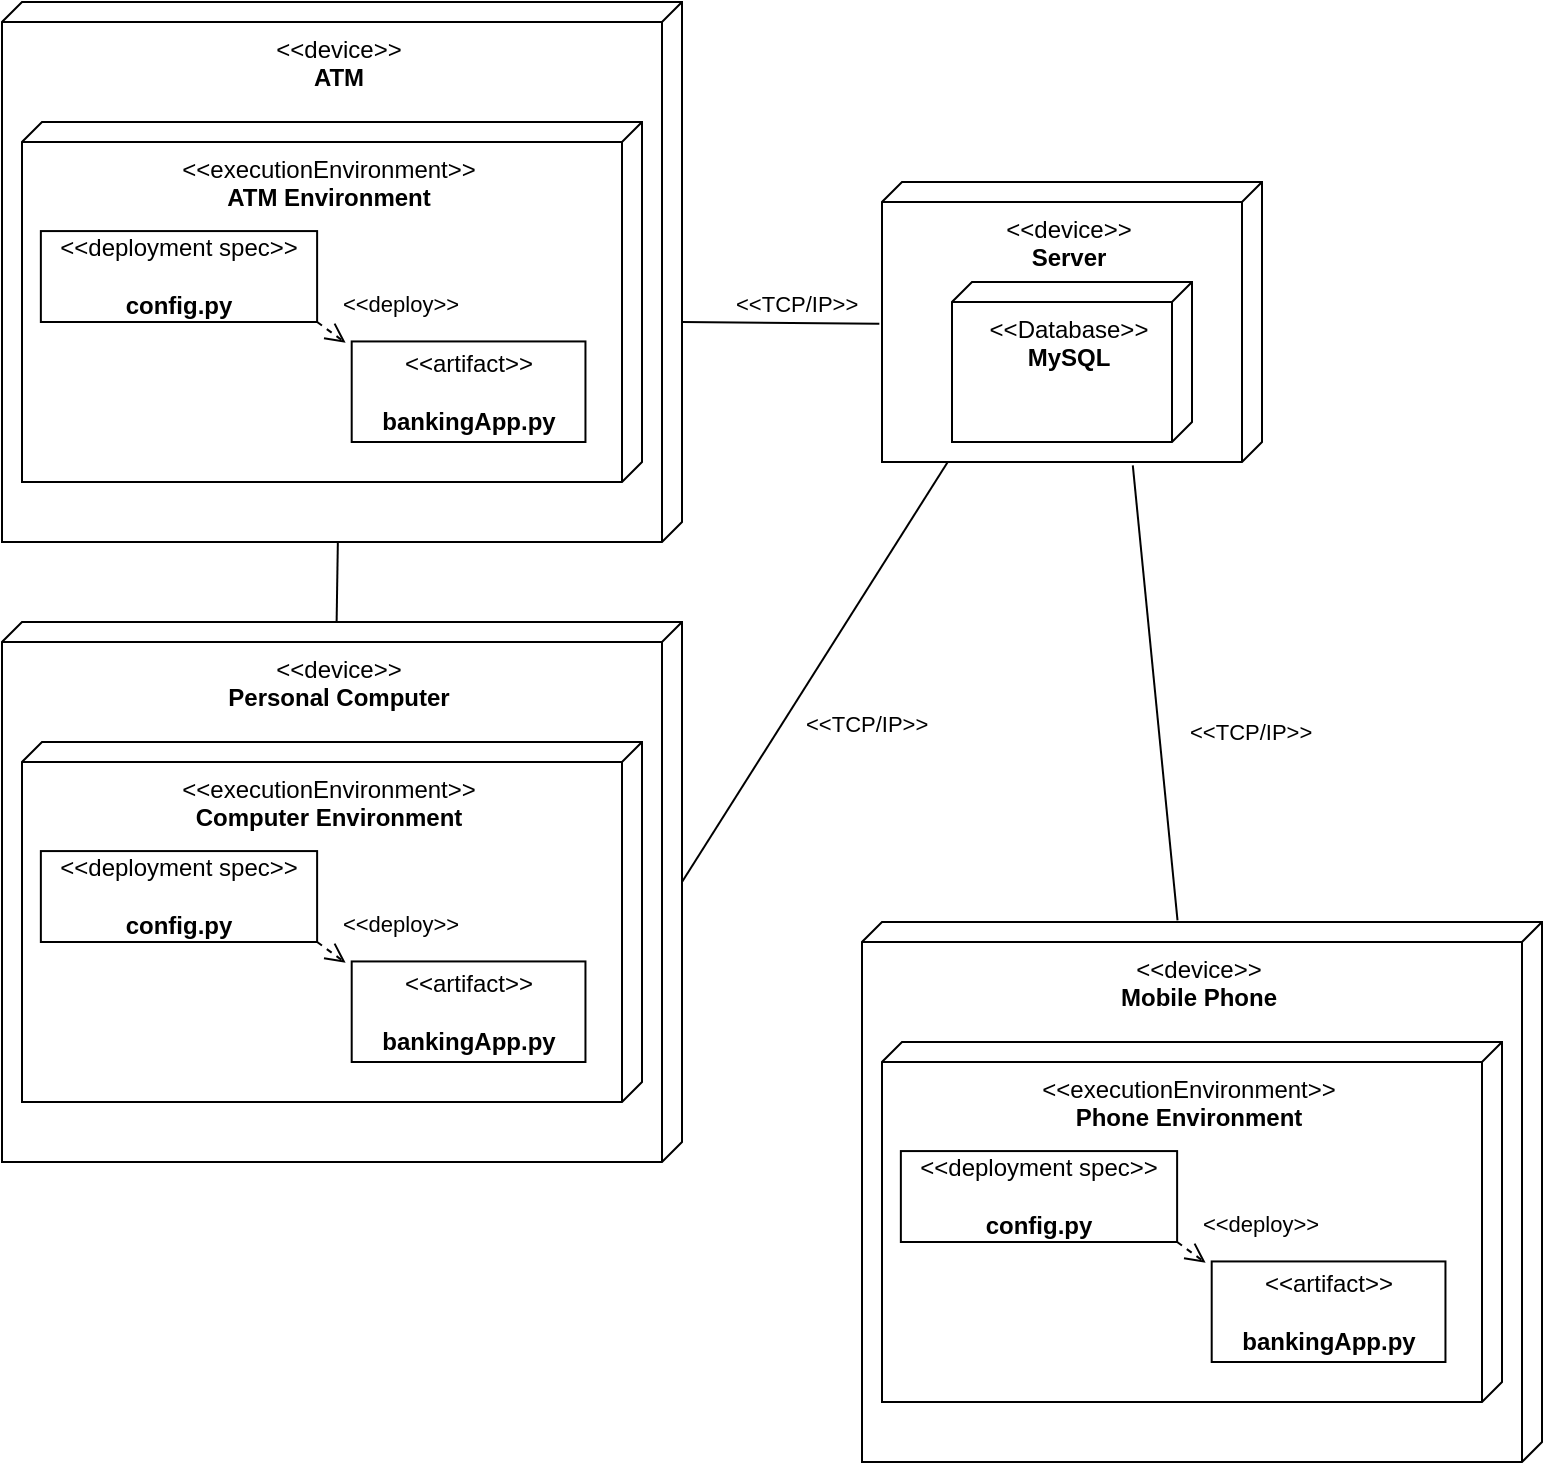 <mxfile>
    <diagram id="dy1ZIlEPAgcs3ACNuQOc" name="Page-1">
        <mxGraphModel dx="1688" dy="960" grid="1" gridSize="10" guides="1" tooltips="1" connect="1" arrows="1" fold="1" page="1" pageScale="1" pageWidth="850" pageHeight="1100" math="0" shadow="0">
            <root>
                <mxCell id="0"/>
                <mxCell id="1" parent="0"/>
                <mxCell id="23" value="" style="edgeStyle=none;html=1;" edge="1" parent="1" source="2" target="12">
                    <mxGeometry relative="1" as="geometry"/>
                </mxCell>
                <mxCell id="2" value="&amp;lt;&amp;lt;device&amp;gt;&amp;gt;&lt;br&gt;&lt;b&gt;ATM&lt;/b&gt;" style="verticalAlign=top;align=center;shape=cube;size=10;direction=south;fontStyle=0;html=1;boundedLbl=1;spacingLeft=5;" vertex="1" parent="1">
                    <mxGeometry x="30" y="30" width="340" height="270" as="geometry"/>
                </mxCell>
                <mxCell id="3" value="&amp;lt;&amp;lt;executionEnvironment&amp;gt;&amp;gt;&lt;br&gt;&lt;b&gt;ATM Environment&lt;/b&gt;" style="verticalAlign=top;align=center;shape=cube;size=10;direction=south;html=1;boundedLbl=1;spacingLeft=5;" vertex="1" parent="2">
                    <mxGeometry width="310" height="180" relative="1" as="geometry">
                        <mxPoint x="10" y="60" as="offset"/>
                    </mxGeometry>
                </mxCell>
                <mxCell id="7" value="&amp;lt;&amp;lt;deployment spec&amp;gt;&amp;gt;&lt;br&gt;&lt;br&gt;&lt;b&gt;config.py&lt;/b&gt;" style="html=1;align=center;verticalAlign=middle;dashed=0;" vertex="1" parent="2">
                    <mxGeometry x="19.43" y="114.54" width="138.13" height="45.46" as="geometry"/>
                </mxCell>
                <mxCell id="8" value="&amp;lt;&amp;lt;artifact&amp;gt;&amp;gt;&lt;br&gt;&lt;br&gt;&lt;b&gt;bankingApp.py&lt;/b&gt;" style="html=1;align=center;verticalAlign=middle;dashed=0;" vertex="1" parent="2">
                    <mxGeometry x="174.85" y="169.72" width="116.88" height="50.28" as="geometry"/>
                </mxCell>
                <mxCell id="9" value="&amp;lt;&amp;lt;deploy&amp;gt;&amp;gt;" style="endArrow=open;startArrow=none;endFill=0;startFill=0;endSize=8;html=1;verticalAlign=bottom;dashed=1;labelBackgroundColor=none;exitX=1;exitY=1;exitDx=0;exitDy=0;entryX=-0.026;entryY=0.014;entryDx=0;entryDy=0;entryPerimeter=0;" edge="1" parent="2" source="7" target="8">
                    <mxGeometry x="1" y="30" width="160" relative="1" as="geometry">
                        <mxPoint x="350.625" y="270" as="sourcePoint"/>
                        <mxPoint x="520.625" y="270" as="targetPoint"/>
                        <mxPoint x="10" y="14" as="offset"/>
                    </mxGeometry>
                </mxCell>
                <mxCell id="4" value="&amp;lt;&amp;lt;device&amp;gt;&amp;gt;&lt;br&gt;&lt;b&gt;Server&lt;/b&gt;" style="verticalAlign=top;align=center;shape=cube;size=10;direction=south;fontStyle=0;html=1;boundedLbl=1;spacingLeft=5;" vertex="1" parent="1">
                    <mxGeometry x="470" y="120" width="190" height="140" as="geometry"/>
                </mxCell>
                <mxCell id="5" value="&amp;lt;&amp;lt;Database&amp;gt;&amp;gt;&lt;br&gt;&lt;b&gt;MySQL&lt;/b&gt;" style="verticalAlign=top;align=center;shape=cube;size=10;direction=south;html=1;boundedLbl=1;spacingLeft=5;" vertex="1" parent="4">
                    <mxGeometry width="120" height="80" relative="1" as="geometry">
                        <mxPoint x="35" y="50" as="offset"/>
                    </mxGeometry>
                </mxCell>
                <mxCell id="6" value="&amp;lt;&amp;lt;TCP/IP&amp;gt;&amp;gt;" style="html=1;verticalAlign=bottom;labelBackgroundColor=none;endArrow=none;endFill=0;endSize=6;align=left;entryX=0.506;entryY=1.007;entryDx=0;entryDy=0;entryPerimeter=0;exitX=0;exitY=0;exitDx=160;exitDy=0;exitPerimeter=0;" edge="1" parent="1" source="2" target="4">
                    <mxGeometry x="-0.494" relative="1" as="geometry">
                        <mxPoint x="350" y="190" as="sourcePoint"/>
                        <mxPoint x="570" y="209.76" as="targetPoint"/>
                        <mxPoint as="offset"/>
                    </mxGeometry>
                </mxCell>
                <mxCell id="11" value="&amp;lt;&amp;lt;device&amp;gt;&amp;gt;&lt;br&gt;&lt;b&gt;Personal Computer&lt;/b&gt;" style="verticalAlign=top;align=center;shape=cube;size=10;direction=south;fontStyle=0;html=1;boundedLbl=1;spacingLeft=5;" vertex="1" parent="1">
                    <mxGeometry x="30" y="340" width="340" height="270" as="geometry"/>
                </mxCell>
                <mxCell id="12" value="&amp;lt;&amp;lt;executionEnvironment&amp;gt;&amp;gt;&lt;br&gt;&lt;b&gt;Computer Environment&lt;/b&gt;" style="verticalAlign=top;align=center;shape=cube;size=10;direction=south;html=1;boundedLbl=1;spacingLeft=5;" vertex="1" parent="11">
                    <mxGeometry width="310" height="180" relative="1" as="geometry">
                        <mxPoint x="10" y="60" as="offset"/>
                    </mxGeometry>
                </mxCell>
                <mxCell id="13" value="&amp;lt;&amp;lt;deployment spec&amp;gt;&amp;gt;&lt;br&gt;&lt;br&gt;&lt;b&gt;config.py&lt;/b&gt;" style="html=1;align=center;verticalAlign=middle;dashed=0;" vertex="1" parent="11">
                    <mxGeometry x="19.43" y="114.54" width="138.13" height="45.46" as="geometry"/>
                </mxCell>
                <mxCell id="14" value="&amp;lt;&amp;lt;artifact&amp;gt;&amp;gt;&lt;br&gt;&lt;br&gt;&lt;b&gt;bankingApp.py&lt;/b&gt;" style="html=1;align=center;verticalAlign=middle;dashed=0;" vertex="1" parent="11">
                    <mxGeometry x="174.85" y="169.72" width="116.88" height="50.28" as="geometry"/>
                </mxCell>
                <mxCell id="15" value="&amp;lt;&amp;lt;deploy&amp;gt;&amp;gt;" style="endArrow=open;startArrow=none;endFill=0;startFill=0;endSize=8;html=1;verticalAlign=bottom;dashed=1;labelBackgroundColor=none;exitX=1;exitY=1;exitDx=0;exitDy=0;entryX=-0.026;entryY=0.014;entryDx=0;entryDy=0;entryPerimeter=0;" edge="1" parent="11" source="13" target="14">
                    <mxGeometry x="1" y="30" width="160" relative="1" as="geometry">
                        <mxPoint x="350.625" y="270" as="sourcePoint"/>
                        <mxPoint x="520.625" y="270" as="targetPoint"/>
                        <mxPoint x="10" y="14" as="offset"/>
                    </mxGeometry>
                </mxCell>
                <mxCell id="16" value="&amp;lt;&amp;lt;TCP/IP&amp;gt;&amp;gt;" style="html=1;verticalAlign=bottom;labelBackgroundColor=none;endArrow=none;endFill=0;endSize=6;align=left;entryX=1;entryY=0.827;entryDx=0;entryDy=0;entryPerimeter=0;exitX=0;exitY=0;exitDx=130;exitDy=0;exitPerimeter=0;" edge="1" parent="1" source="11" target="4">
                    <mxGeometry x="-0.266" y="-13" relative="1" as="geometry">
                        <mxPoint x="380" y="200" as="sourcePoint"/>
                        <mxPoint x="478.67" y="200.84" as="targetPoint"/>
                        <mxPoint as="offset"/>
                    </mxGeometry>
                </mxCell>
                <mxCell id="17" value="&amp;lt;&amp;lt;device&amp;gt;&amp;gt;&lt;br&gt;&lt;b&gt;Mobile Phone&lt;/b&gt;" style="verticalAlign=top;align=center;shape=cube;size=10;direction=south;fontStyle=0;html=1;boundedLbl=1;spacingLeft=5;" vertex="1" parent="1">
                    <mxGeometry x="460" y="490" width="340" height="270" as="geometry"/>
                </mxCell>
                <mxCell id="18" value="&amp;lt;&amp;lt;executionEnvironment&amp;gt;&amp;gt;&lt;br&gt;&lt;b&gt;Phone Environment&lt;/b&gt;" style="verticalAlign=top;align=center;shape=cube;size=10;direction=south;html=1;boundedLbl=1;spacingLeft=5;" vertex="1" parent="17">
                    <mxGeometry width="310" height="180" relative="1" as="geometry">
                        <mxPoint x="10" y="60" as="offset"/>
                    </mxGeometry>
                </mxCell>
                <mxCell id="19" value="&amp;lt;&amp;lt;deployment spec&amp;gt;&amp;gt;&lt;br&gt;&lt;br&gt;&lt;b&gt;config.py&lt;/b&gt;" style="html=1;align=center;verticalAlign=middle;dashed=0;" vertex="1" parent="17">
                    <mxGeometry x="19.43" y="114.54" width="138.13" height="45.46" as="geometry"/>
                </mxCell>
                <mxCell id="20" value="&amp;lt;&amp;lt;artifact&amp;gt;&amp;gt;&lt;br&gt;&lt;br&gt;&lt;b&gt;bankingApp.py&lt;/b&gt;" style="html=1;align=center;verticalAlign=middle;dashed=0;" vertex="1" parent="17">
                    <mxGeometry x="174.85" y="169.72" width="116.88" height="50.28" as="geometry"/>
                </mxCell>
                <mxCell id="21" value="&amp;lt;&amp;lt;deploy&amp;gt;&amp;gt;" style="endArrow=open;startArrow=none;endFill=0;startFill=0;endSize=8;html=1;verticalAlign=bottom;dashed=1;labelBackgroundColor=none;exitX=1;exitY=1;exitDx=0;exitDy=0;entryX=-0.026;entryY=0.014;entryDx=0;entryDy=0;entryPerimeter=0;" edge="1" parent="17" source="19" target="20">
                    <mxGeometry x="1" y="30" width="160" relative="1" as="geometry">
                        <mxPoint x="350.625" y="270" as="sourcePoint"/>
                        <mxPoint x="520.625" y="270" as="targetPoint"/>
                        <mxPoint x="10" y="14" as="offset"/>
                    </mxGeometry>
                </mxCell>
                <mxCell id="22" value="&amp;lt;&amp;lt;TCP/IP&amp;gt;&amp;gt;" style="html=1;verticalAlign=bottom;labelBackgroundColor=none;endArrow=none;endFill=0;endSize=6;align=left;entryX=1.012;entryY=0.34;entryDx=0;entryDy=0;entryPerimeter=0;exitX=-0.003;exitY=0.536;exitDx=0;exitDy=0;exitPerimeter=0;" edge="1" parent="1" source="17" target="4">
                    <mxGeometry x="-0.266" y="-13" relative="1" as="geometry">
                        <mxPoint x="380" y="480" as="sourcePoint"/>
                        <mxPoint x="512.87" y="270" as="targetPoint"/>
                        <mxPoint as="offset"/>
                    </mxGeometry>
                </mxCell>
            </root>
        </mxGraphModel>
    </diagram>
</mxfile>